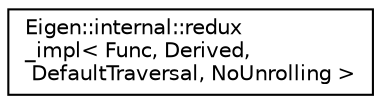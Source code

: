 digraph "Graphical Class Hierarchy"
{
  edge [fontname="Helvetica",fontsize="10",labelfontname="Helvetica",labelfontsize="10"];
  node [fontname="Helvetica",fontsize="10",shape=record];
  rankdir="LR";
  Node1 [label="Eigen::internal::redux\l_impl\< Func, Derived,\l DefaultTraversal, NoUnrolling \>",height=0.2,width=0.4,color="black", fillcolor="white", style="filled",URL="$struct_eigen_1_1internal_1_1redux__impl_3_01_func_00_01_derived_00_01_default_traversal_00_01_no_unrolling_01_4.html"];
}
